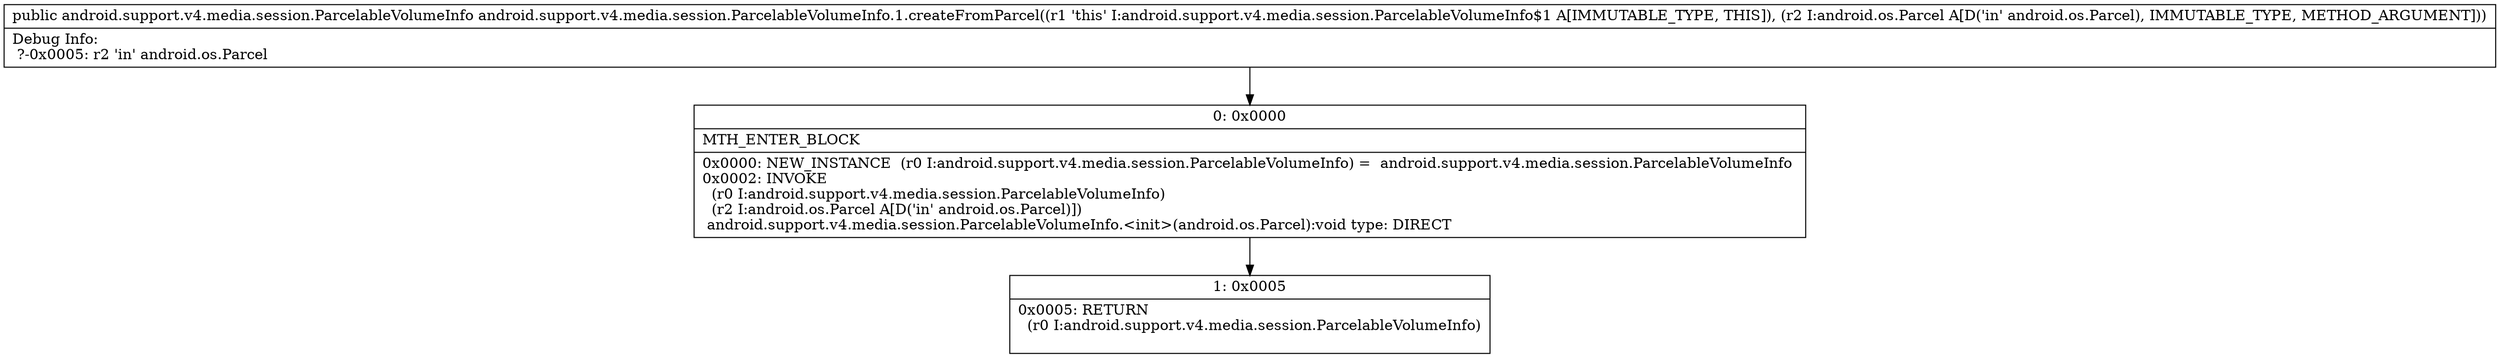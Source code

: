 digraph "CFG forandroid.support.v4.media.session.ParcelableVolumeInfo.1.createFromParcel(Landroid\/os\/Parcel;)Landroid\/support\/v4\/media\/session\/ParcelableVolumeInfo;" {
Node_0 [shape=record,label="{0\:\ 0x0000|MTH_ENTER_BLOCK\l|0x0000: NEW_INSTANCE  (r0 I:android.support.v4.media.session.ParcelableVolumeInfo) =  android.support.v4.media.session.ParcelableVolumeInfo \l0x0002: INVOKE  \l  (r0 I:android.support.v4.media.session.ParcelableVolumeInfo)\l  (r2 I:android.os.Parcel A[D('in' android.os.Parcel)])\l android.support.v4.media.session.ParcelableVolumeInfo.\<init\>(android.os.Parcel):void type: DIRECT \l}"];
Node_1 [shape=record,label="{1\:\ 0x0005|0x0005: RETURN  \l  (r0 I:android.support.v4.media.session.ParcelableVolumeInfo)\l \l}"];
MethodNode[shape=record,label="{public android.support.v4.media.session.ParcelableVolumeInfo android.support.v4.media.session.ParcelableVolumeInfo.1.createFromParcel((r1 'this' I:android.support.v4.media.session.ParcelableVolumeInfo$1 A[IMMUTABLE_TYPE, THIS]), (r2 I:android.os.Parcel A[D('in' android.os.Parcel), IMMUTABLE_TYPE, METHOD_ARGUMENT]))  | Debug Info:\l  ?\-0x0005: r2 'in' android.os.Parcel\l}"];
MethodNode -> Node_0;
Node_0 -> Node_1;
}

